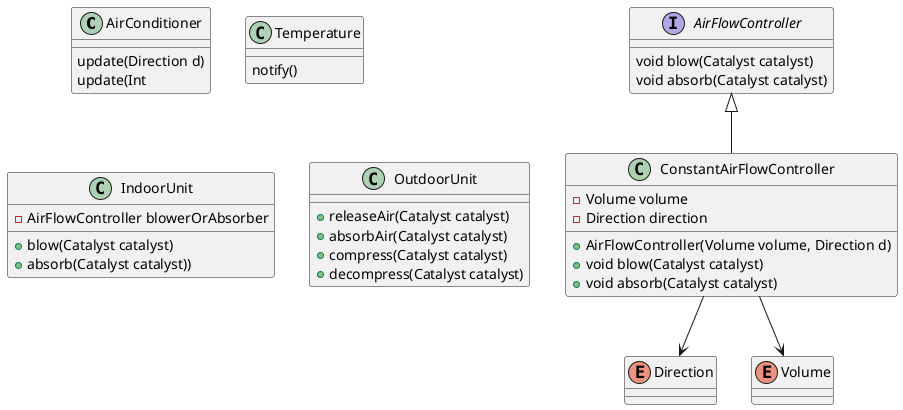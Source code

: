 @startuml
'https://plantuml.com/class-diagram

class AirConditioner {
update(Direction d)
update(Int
}

class Temperature {
notify()
}

class IndoorUnit {
-AirFlowController blowerOrAbsorber
+blow(Catalyst catalyst)
+absorb(Catalyst catalyst))
}

'意図が少し違うことを明確にするためにあえて違う名前にしてみた
class OutdoorUnit {
+releaseAir(Catalyst catalyst)
+absorbAir(Catalyst catalyst)
+compress(Catalyst catalyst)
+decompress(Catalyst catalyst)
}

interface AirFlowController {
void blow(Catalyst catalyst)
void absorb(Catalyst catalyst)
}

AirFlowController <|-- ConstantAirFlowController
'TODO: autoとかの実装を後ほどする

class ConstantAirFlowController {
-Volume volume
-Direction direction
+AirFlowController(Volume volume, Direction d)
+void blow(Catalyst catalyst)
+void absorb(Catalyst catalyst)
}

ConstantAirFlowController --> Direction
ConstantAirFlowController --> Volume

enum Direction {
}

enum Volume {
}

@enduml